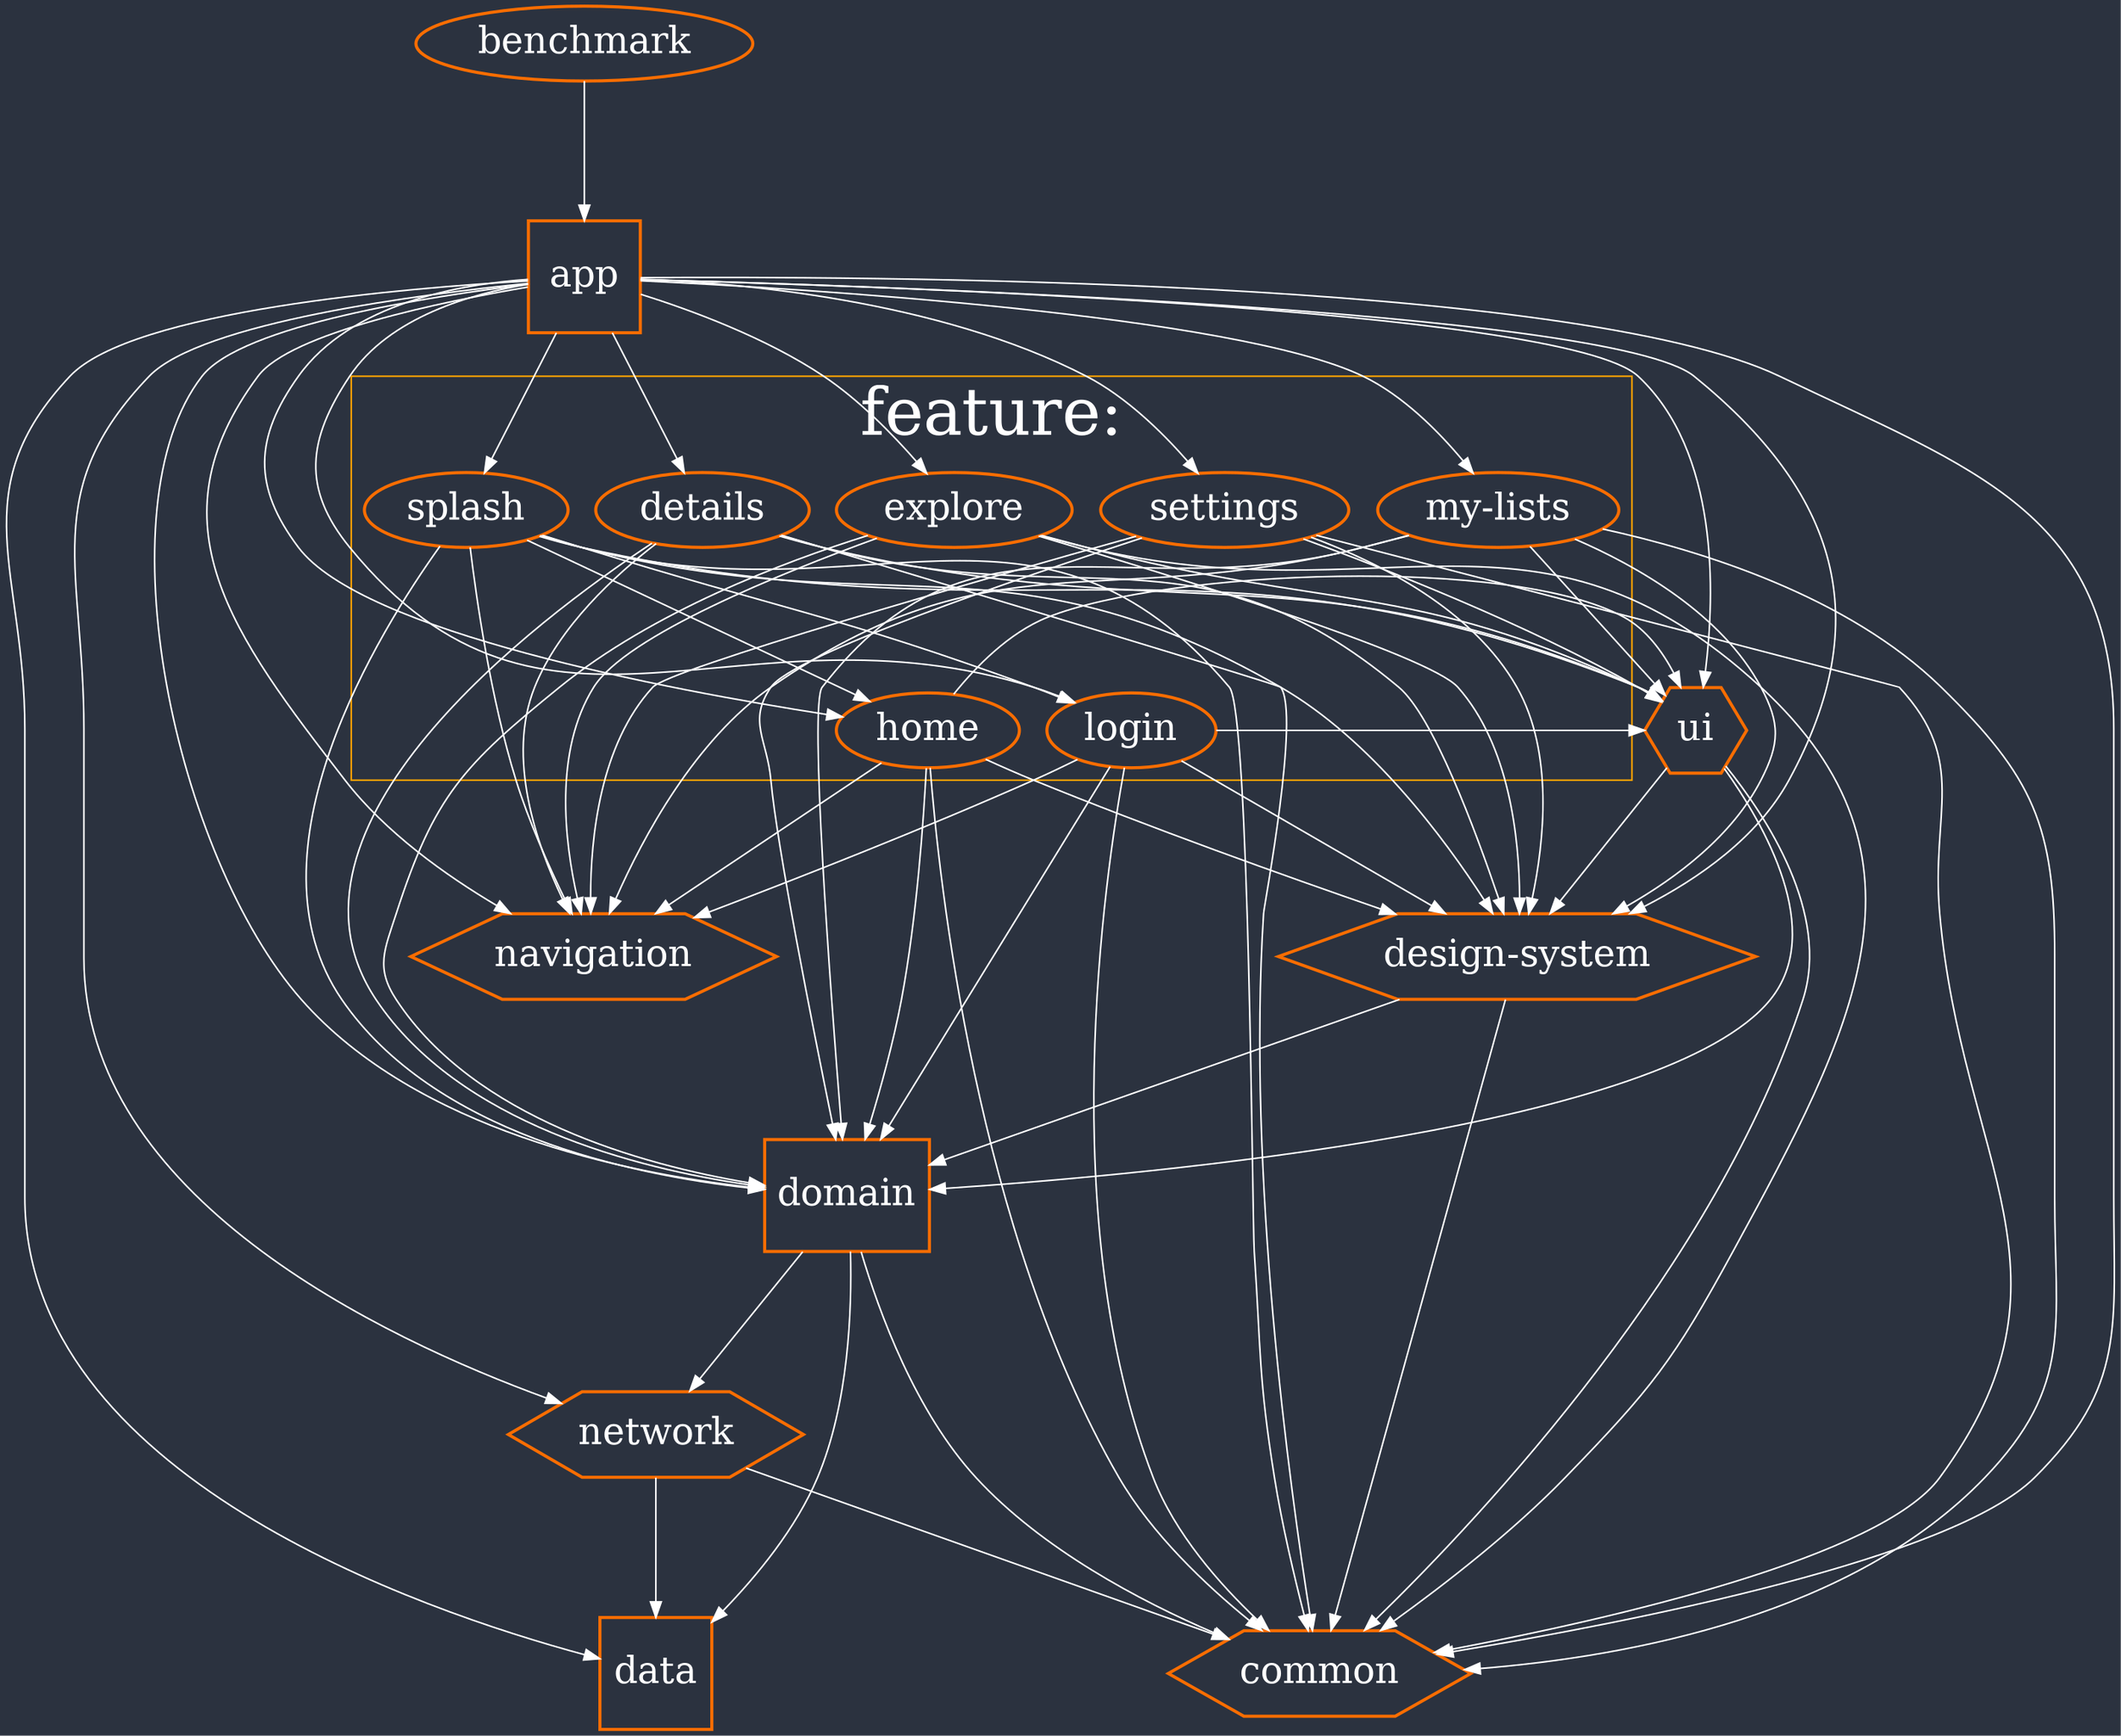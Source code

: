 digraph {

    // General settings
    graph [fontsize=42, ranksep=1.25, bgcolor="#2B323F", fontcolor=white];
    node [style=bold, color="#F96D00", fontsize=24, fontcolor=white];
    edge [color=white];
    rankdir=TB; # Top to bottom

    // Main module settings
    "app", "data", "domain" [shape=box, height="1", width="1"];

    // Helper module setters
    "common", "design-system", "ui", "network", "navigation" [shape=hexagon];

    subgraph cluster_feature {
        label="feature:";
        color=orange;
        "login", "home", "details", "explore", "settings", "my-lists", "splash";
    }

    # Dependencies
    "app" -> "common"
    "app" -> "data"
    "app" -> "design-system"
    "app" -> "domain"
    "app" -> "network"
    "app" -> "navigation"
    "app" -> "ui"
    "app" -> "login"
    "app" -> "home"
    "app" -> "details"
    "app" -> "explore"
    "app" -> "my-lists"
    "app" -> "settings"
    "app" -> "splash"
    "design-system" -> "common"
    "design-system" -> "domain"
    "domain" -> "common"
    "domain" -> "data"
    "domain" -> "network"
    "network" -> "common"
    "network" -> "data"
    "ui" -> "common"
    "ui" -> "domain"
    "ui" -> "design-system"
    "login" -> "domain"
    "login" -> "common"
    "login" -> "design-system"
    "login" -> "navigation"
    "login" -> "ui"
    "home" -> "domain"
    "home" -> "common"
    "home" -> "design-system"
    "home" -> "navigation"
    "home" -> "ui"
    "details" -> "domain"
    "details" -> "common"
    "details" -> "design-system"
    "details" -> "navigation"
    "details" -> "ui"
    "explore" -> "domain"
    "explore" -> "common"
    "explore" -> "design-system"
    "explore" -> "navigation"
    "explore" -> "ui"
    "my-lists" -> "domain"
    "my-lists" -> "common"
    "my-lists" -> "design-system"
    "my-lists" -> "navigation"
    "my-lists" -> "ui"
    "settings" -> "domain"
    "settings" -> "common"
    "settings" -> "design-system"
    "settings" -> "navigation"
    "settings" -> "ui"
    "splash" -> "domain"
    "splash" -> "common"
    "splash" -> "design-system"
    "splash" -> "navigation"
    "splash" -> "ui"
    "splash" -> "home"
    "splash" -> "login"
    "benchmark" -> "app"
}
